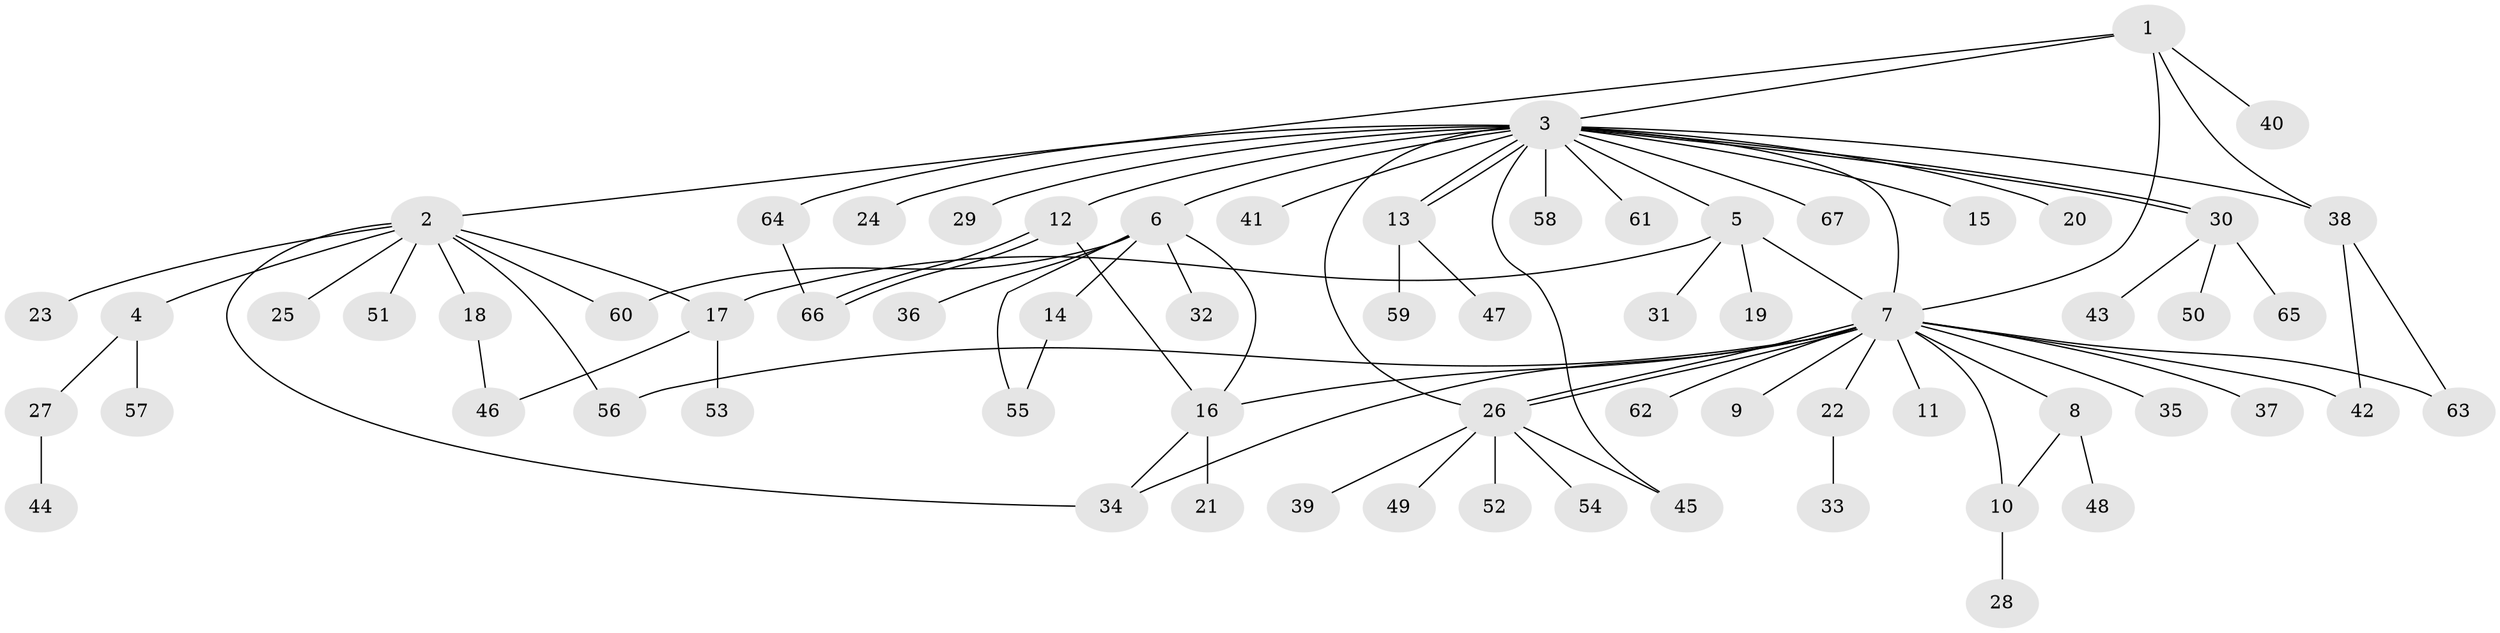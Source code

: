 // coarse degree distribution, {4: 0.057692307692307696, 10: 0.019230769230769232, 19: 0.019230769230769232, 3: 0.057692307692307696, 7: 0.019230769230769232, 6: 0.019230769230769232, 20: 0.019230769230769232, 2: 0.15384615384615385, 1: 0.6153846153846154, 5: 0.019230769230769232}
// Generated by graph-tools (version 1.1) at 2025/51/02/27/25 19:51:54]
// undirected, 67 vertices, 88 edges
graph export_dot {
graph [start="1"]
  node [color=gray90,style=filled];
  1;
  2;
  3;
  4;
  5;
  6;
  7;
  8;
  9;
  10;
  11;
  12;
  13;
  14;
  15;
  16;
  17;
  18;
  19;
  20;
  21;
  22;
  23;
  24;
  25;
  26;
  27;
  28;
  29;
  30;
  31;
  32;
  33;
  34;
  35;
  36;
  37;
  38;
  39;
  40;
  41;
  42;
  43;
  44;
  45;
  46;
  47;
  48;
  49;
  50;
  51;
  52;
  53;
  54;
  55;
  56;
  57;
  58;
  59;
  60;
  61;
  62;
  63;
  64;
  65;
  66;
  67;
  1 -- 2;
  1 -- 3;
  1 -- 7;
  1 -- 38;
  1 -- 40;
  2 -- 4;
  2 -- 17;
  2 -- 18;
  2 -- 23;
  2 -- 25;
  2 -- 34;
  2 -- 51;
  2 -- 56;
  2 -- 60;
  3 -- 5;
  3 -- 6;
  3 -- 7;
  3 -- 12;
  3 -- 13;
  3 -- 13;
  3 -- 15;
  3 -- 20;
  3 -- 24;
  3 -- 26;
  3 -- 29;
  3 -- 30;
  3 -- 30;
  3 -- 38;
  3 -- 41;
  3 -- 45;
  3 -- 58;
  3 -- 61;
  3 -- 64;
  3 -- 67;
  4 -- 27;
  4 -- 57;
  5 -- 7;
  5 -- 17;
  5 -- 19;
  5 -- 31;
  6 -- 14;
  6 -- 16;
  6 -- 32;
  6 -- 36;
  6 -- 55;
  6 -- 60;
  7 -- 8;
  7 -- 9;
  7 -- 10;
  7 -- 11;
  7 -- 16;
  7 -- 22;
  7 -- 26;
  7 -- 26;
  7 -- 34;
  7 -- 35;
  7 -- 37;
  7 -- 42;
  7 -- 56;
  7 -- 62;
  7 -- 63;
  8 -- 10;
  8 -- 48;
  10 -- 28;
  12 -- 16;
  12 -- 66;
  12 -- 66;
  13 -- 47;
  13 -- 59;
  14 -- 55;
  16 -- 21;
  16 -- 34;
  17 -- 46;
  17 -- 53;
  18 -- 46;
  22 -- 33;
  26 -- 39;
  26 -- 45;
  26 -- 49;
  26 -- 52;
  26 -- 54;
  27 -- 44;
  30 -- 43;
  30 -- 50;
  30 -- 65;
  38 -- 42;
  38 -- 63;
  64 -- 66;
}
